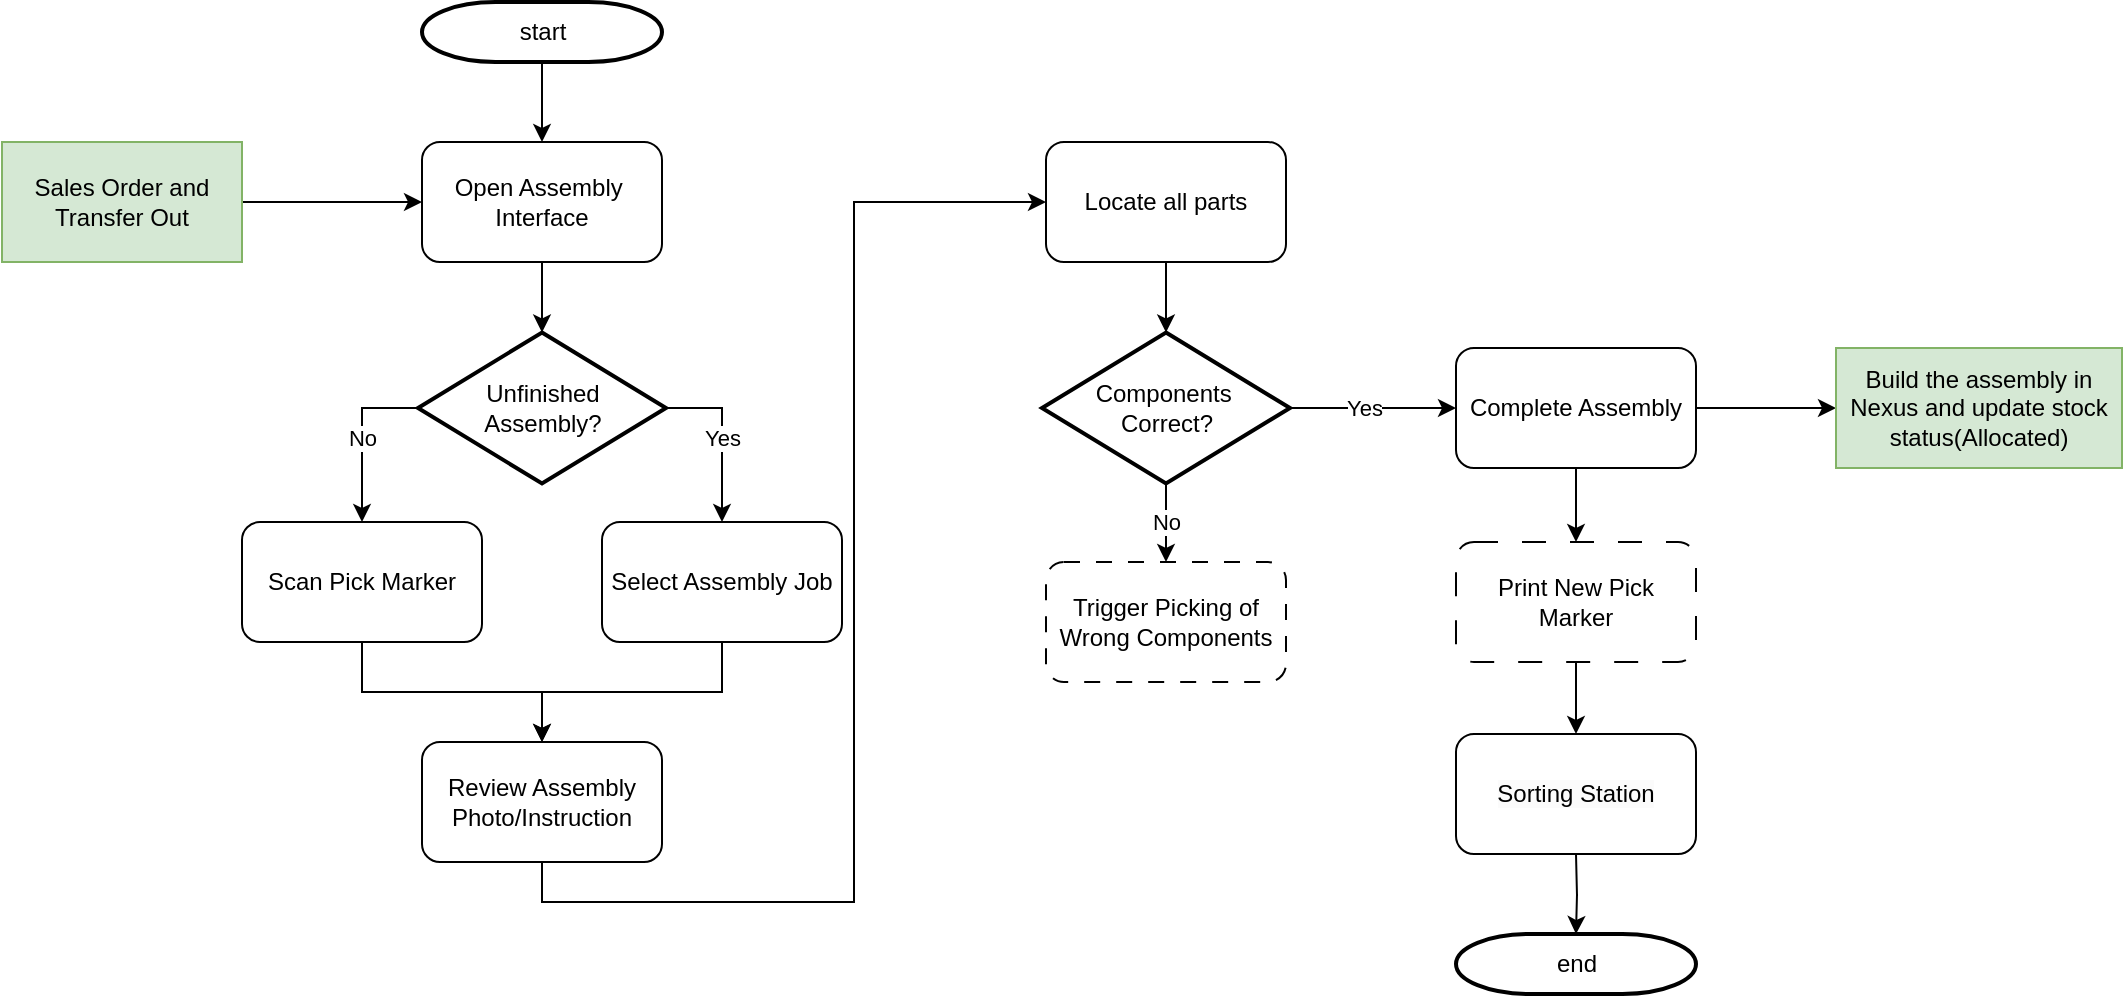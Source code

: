 <mxfile version="25.0.3">
  <diagram id="6a731a19-8d31-9384-78a2-239565b7b9f0" name="Page-1">
    <mxGraphModel dx="1430" dy="781" grid="1" gridSize="10" guides="1" tooltips="1" connect="1" arrows="1" fold="1" page="1" pageScale="1" pageWidth="1169" pageHeight="827" background="none" math="0" shadow="0">
      <root>
        <mxCell id="0" />
        <mxCell id="1" parent="0" />
        <mxCell id="FllbzKFlJK6ehd7ZULbo-95" value="" style="edgeStyle=orthogonalEdgeStyle;rounded=0;orthogonalLoop=1;jettySize=auto;html=1;" parent="1" source="2" target="FllbzKFlJK6ehd7ZULbo-77" edge="1">
          <mxGeometry relative="1" as="geometry" />
        </mxCell>
        <mxCell id="2" value="start" style="shape=mxgraph.flowchart.terminator;strokeWidth=2;gradientColor=none;gradientDirection=north;fontStyle=0;html=1;" parent="1" vertex="1">
          <mxGeometry x="250" y="60" width="120" height="30" as="geometry" />
        </mxCell>
        <mxCell id="RjssdTN6r1ZHa82mLO---5" value="" style="edgeStyle=orthogonalEdgeStyle;rounded=0;orthogonalLoop=1;jettySize=auto;html=1;" edge="1" parent="1" source="FllbzKFlJK6ehd7ZULbo-77" target="RjssdTN6r1ZHa82mLO---4">
          <mxGeometry relative="1" as="geometry" />
        </mxCell>
        <mxCell id="FllbzKFlJK6ehd7ZULbo-77" value="&lt;span style=&quot;text-wrap-mode: nowrap;&quot;&gt;Open Assembly&amp;nbsp;&lt;/span&gt;&lt;div&gt;&lt;span style=&quot;text-wrap-mode: nowrap;&quot;&gt;Interface&lt;/span&gt;&lt;/div&gt;" style="rounded=1;whiteSpace=wrap;html=1;" parent="1" vertex="1">
          <mxGeometry x="250" y="130" width="120" height="60" as="geometry" />
        </mxCell>
        <mxCell id="azx2gBJXOl3B3LxM6IKO-3" style="edgeStyle=orthogonalEdgeStyle;rounded=0;orthogonalLoop=1;jettySize=auto;html=1;exitX=0.5;exitY=1;exitDx=0;exitDy=0;entryX=0;entryY=0.5;entryDx=0;entryDy=0;" parent="1" source="3FSWND0N6_TuDMLNCHhA-5" target="3FSWND0N6_TuDMLNCHhA-45" edge="1">
          <mxGeometry relative="1" as="geometry" />
        </mxCell>
        <mxCell id="3FSWND0N6_TuDMLNCHhA-5" value="Review Assembly&lt;div&gt;Photo/Instruction&lt;/div&gt;" style="rounded=1;whiteSpace=wrap;html=1;" parent="1" vertex="1">
          <mxGeometry x="250" y="430" width="120" height="60" as="geometry" />
        </mxCell>
        <mxCell id="3FSWND0N6_TuDMLNCHhA-49" value="" style="edgeStyle=orthogonalEdgeStyle;rounded=0;orthogonalLoop=1;jettySize=auto;html=1;entryX=0.5;entryY=0;entryDx=0;entryDy=0;" parent="1" source="3FSWND0N6_TuDMLNCHhA-44" target="77st5OGEvkiJ1o8_86Bu-5" edge="1">
          <mxGeometry relative="1" as="geometry">
            <mxPoint x="827" y="325.5" as="targetPoint" />
          </mxGeometry>
        </mxCell>
        <mxCell id="77st5OGEvkiJ1o8_86Bu-8" value="" style="edgeStyle=orthogonalEdgeStyle;rounded=0;orthogonalLoop=1;jettySize=auto;html=1;" parent="1" source="3FSWND0N6_TuDMLNCHhA-44" target="77st5OGEvkiJ1o8_86Bu-7" edge="1">
          <mxGeometry relative="1" as="geometry" />
        </mxCell>
        <mxCell id="3FSWND0N6_TuDMLNCHhA-44" value="Complete Assembly" style="rounded=1;whiteSpace=wrap;html=1;" parent="1" vertex="1">
          <mxGeometry x="767" y="233" width="120" height="60" as="geometry" />
        </mxCell>
        <mxCell id="xhCOY_ojmJU9_ownInAu-4" value="" style="edgeStyle=orthogonalEdgeStyle;rounded=0;orthogonalLoop=1;jettySize=auto;html=1;" parent="1" source="3FSWND0N6_TuDMLNCHhA-45" target="xhCOY_ojmJU9_ownInAu-3" edge="1">
          <mxGeometry relative="1" as="geometry" />
        </mxCell>
        <mxCell id="3FSWND0N6_TuDMLNCHhA-45" value="Locate all parts" style="rounded=1;whiteSpace=wrap;html=1;" parent="1" vertex="1">
          <mxGeometry x="562" y="130" width="120" height="60" as="geometry" />
        </mxCell>
        <mxCell id="azx2gBJXOl3B3LxM6IKO-2" value="" style="edgeStyle=orthogonalEdgeStyle;rounded=0;orthogonalLoop=1;jettySize=auto;html=1;entryX=0;entryY=0.5;entryDx=0;entryDy=0;" parent="1" source="tU1RTp7UTsGop1RhKcKW-2" target="FllbzKFlJK6ehd7ZULbo-77" edge="1">
          <mxGeometry relative="1" as="geometry" />
        </mxCell>
        <mxCell id="tU1RTp7UTsGop1RhKcKW-2" value="Sales Order and Transfer Out" style="rounded=0;whiteSpace=wrap;html=1;fillColor=#d5e8d4;strokeColor=#82b366;" parent="1" vertex="1">
          <mxGeometry x="40" y="130" width="120" height="60" as="geometry" />
        </mxCell>
        <mxCell id="xhCOY_ojmJU9_ownInAu-5" value="" style="edgeStyle=orthogonalEdgeStyle;rounded=0;orthogonalLoop=1;jettySize=auto;html=1;" parent="1" source="xhCOY_ojmJU9_ownInAu-3" target="3FSWND0N6_TuDMLNCHhA-44" edge="1">
          <mxGeometry relative="1" as="geometry" />
        </mxCell>
        <mxCell id="xhCOY_ojmJU9_ownInAu-6" value="Yes" style="edgeLabel;html=1;align=center;verticalAlign=middle;resizable=0;points=[];" parent="xhCOY_ojmJU9_ownInAu-5" vertex="1" connectable="0">
          <mxGeometry x="-0.11" relative="1" as="geometry">
            <mxPoint as="offset" />
          </mxGeometry>
        </mxCell>
        <mxCell id="xhCOY_ojmJU9_ownInAu-8" value="No" style="edgeStyle=orthogonalEdgeStyle;rounded=0;orthogonalLoop=1;jettySize=auto;html=1;" parent="1" source="xhCOY_ojmJU9_ownInAu-3" target="xhCOY_ojmJU9_ownInAu-7" edge="1">
          <mxGeometry relative="1" as="geometry" />
        </mxCell>
        <mxCell id="xhCOY_ojmJU9_ownInAu-3" value="Components&amp;nbsp;&lt;div&gt;Correct?&lt;/div&gt;" style="shape=mxgraph.flowchart.decision;strokeWidth=2;gradientColor=none;gradientDirection=north;fontStyle=0;html=1;" parent="1" vertex="1">
          <mxGeometry x="560" y="225.25" width="124" height="75.5" as="geometry" />
        </mxCell>
        <mxCell id="xhCOY_ojmJU9_ownInAu-7" value="Trigger Picking of Wrong Components" style="rounded=1;whiteSpace=wrap;html=1;dashed=1;dashPattern=8 8;" parent="1" vertex="1">
          <mxGeometry x="562" y="340" width="120" height="60" as="geometry" />
        </mxCell>
        <mxCell id="77st5OGEvkiJ1o8_86Bu-2" value="end" style="shape=mxgraph.flowchart.terminator;strokeWidth=2;gradientColor=none;gradientDirection=north;fontStyle=0;html=1;" parent="1" vertex="1">
          <mxGeometry x="767" y="526" width="120" height="30" as="geometry" />
        </mxCell>
        <mxCell id="77st5OGEvkiJ1o8_86Bu-3" value="" style="edgeStyle=orthogonalEdgeStyle;rounded=0;orthogonalLoop=1;jettySize=auto;html=1;" parent="1" edge="1">
          <mxGeometry relative="1" as="geometry">
            <mxPoint x="827" y="486" as="sourcePoint" />
            <mxPoint x="827" y="526" as="targetPoint" />
          </mxGeometry>
        </mxCell>
        <mxCell id="77st5OGEvkiJ1o8_86Bu-4" value="" style="edgeStyle=orthogonalEdgeStyle;rounded=0;orthogonalLoop=1;jettySize=auto;html=1;" parent="1" source="77st5OGEvkiJ1o8_86Bu-5" edge="1">
          <mxGeometry relative="1" as="geometry">
            <mxPoint x="827" y="426" as="targetPoint" />
          </mxGeometry>
        </mxCell>
        <mxCell id="77st5OGEvkiJ1o8_86Bu-5" value="Print New Pick Marker" style="rounded=1;whiteSpace=wrap;html=1;dashed=1;dashPattern=12 12;" parent="1" vertex="1">
          <mxGeometry x="767" y="330" width="120" height="60" as="geometry" />
        </mxCell>
        <mxCell id="77st5OGEvkiJ1o8_86Bu-6" value="&lt;span style=&quot;color: rgb(0, 0, 0); font-family: Helvetica; font-size: 12px; font-style: normal; font-variant-ligatures: normal; font-variant-caps: normal; font-weight: 400; letter-spacing: normal; orphans: 2; text-align: center; text-indent: 0px; text-transform: none; widows: 2; word-spacing: 0px; -webkit-text-stroke-width: 0px; white-space: normal; background-color: rgb(251, 251, 251); text-decoration-thickness: initial; text-decoration-style: initial; text-decoration-color: initial; display: inline !important; float: none;&quot;&gt;Sorting Station&lt;/span&gt;" style="rounded=1;whiteSpace=wrap;html=1;" parent="1" vertex="1">
          <mxGeometry x="767" y="426" width="120" height="60" as="geometry" />
        </mxCell>
        <mxCell id="77st5OGEvkiJ1o8_86Bu-7" value="Build the assembly in Nexus and update stock status(Allocated)" style="rounded=0;whiteSpace=wrap;html=1;fillColor=#d5e8d4;strokeColor=#82b366;" parent="1" vertex="1">
          <mxGeometry x="957" y="233" width="143" height="60" as="geometry" />
        </mxCell>
        <mxCell id="RjssdTN6r1ZHa82mLO---9" style="edgeStyle=orthogonalEdgeStyle;rounded=0;orthogonalLoop=1;jettySize=auto;html=1;exitX=0.5;exitY=1;exitDx=0;exitDy=0;entryX=0.5;entryY=0;entryDx=0;entryDy=0;" edge="1" parent="1" source="RjssdTN6r1ZHa82mLO---2" target="3FSWND0N6_TuDMLNCHhA-5">
          <mxGeometry relative="1" as="geometry" />
        </mxCell>
        <mxCell id="RjssdTN6r1ZHa82mLO---2" value="&lt;span style=&quot;text-wrap-mode: nowrap;&quot;&gt;Scan Pick Marker&lt;/span&gt;" style="rounded=1;whiteSpace=wrap;html=1;" vertex="1" parent="1">
          <mxGeometry x="160" y="320" width="120" height="60" as="geometry" />
        </mxCell>
        <mxCell id="RjssdTN6r1ZHa82mLO---8" style="edgeStyle=orthogonalEdgeStyle;rounded=0;orthogonalLoop=1;jettySize=auto;html=1;exitX=0.5;exitY=1;exitDx=0;exitDy=0;entryX=0.5;entryY=0;entryDx=0;entryDy=0;" edge="1" parent="1" source="RjssdTN6r1ZHa82mLO---3" target="3FSWND0N6_TuDMLNCHhA-5">
          <mxGeometry relative="1" as="geometry" />
        </mxCell>
        <mxCell id="RjssdTN6r1ZHa82mLO---3" value="&lt;span style=&quot;text-wrap-mode: nowrap;&quot;&gt;Select Assembly Job&lt;/span&gt;" style="rounded=1;whiteSpace=wrap;html=1;" vertex="1" parent="1">
          <mxGeometry x="340" y="320" width="120" height="60" as="geometry" />
        </mxCell>
        <mxCell id="RjssdTN6r1ZHa82mLO---7" value="Yes" style="edgeStyle=orthogonalEdgeStyle;rounded=0;orthogonalLoop=1;jettySize=auto;html=1;exitX=1;exitY=0.5;exitDx=0;exitDy=0;exitPerimeter=0;entryX=0.5;entryY=0;entryDx=0;entryDy=0;" edge="1" parent="1" source="RjssdTN6r1ZHa82mLO---4" target="RjssdTN6r1ZHa82mLO---3">
          <mxGeometry relative="1" as="geometry" />
        </mxCell>
        <mxCell id="RjssdTN6r1ZHa82mLO---10" value="No" style="edgeStyle=orthogonalEdgeStyle;rounded=0;orthogonalLoop=1;jettySize=auto;html=1;exitX=0;exitY=0.5;exitDx=0;exitDy=0;exitPerimeter=0;entryX=0.5;entryY=0;entryDx=0;entryDy=0;" edge="1" parent="1" source="RjssdTN6r1ZHa82mLO---4" target="RjssdTN6r1ZHa82mLO---2">
          <mxGeometry relative="1" as="geometry" />
        </mxCell>
        <mxCell id="RjssdTN6r1ZHa82mLO---4" value="Unfinished&lt;div&gt;Assembly?&lt;/div&gt;" style="shape=mxgraph.flowchart.decision;strokeWidth=2;gradientColor=none;gradientDirection=north;fontStyle=0;html=1;" vertex="1" parent="1">
          <mxGeometry x="248" y="225.25" width="124" height="75.5" as="geometry" />
        </mxCell>
      </root>
    </mxGraphModel>
  </diagram>
</mxfile>
